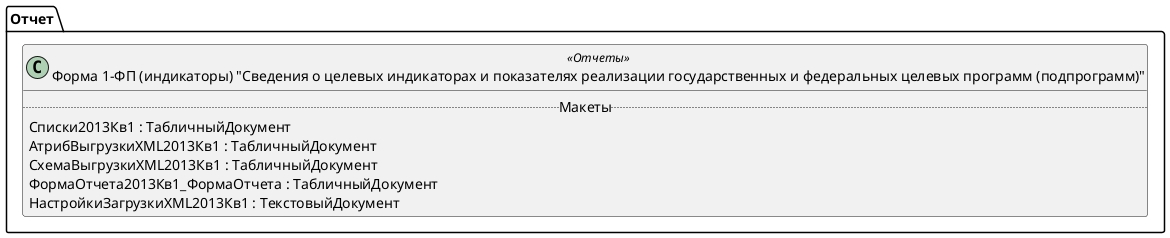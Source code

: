 ﻿@startuml РегламентированныйОтчетСтатистикаФорма1ФПинд
'!include templates.wsd
'..\include templates.wsd
class Отчет.РегламентированныйОтчетСтатистикаФорма1ФПинд as "Форма 1-ФП (индикаторы) "Сведения о целевых индикаторах и показателях реализации государственных и федеральных целевых программ (подпрограмм)"" <<Отчеты>>
{
..Макеты..
Списки2013Кв1 : ТабличныйДокумент
АтрибВыгрузкиXML2013Кв1 : ТабличныйДокумент
СхемаВыгрузкиXML2013Кв1 : ТабличныйДокумент
ФормаОтчета2013Кв1_ФормаОтчета : ТабличныйДокумент
НастройкиЗагрузкиXML2013Кв1 : ТекстовыйДокумент
}
@enduml
